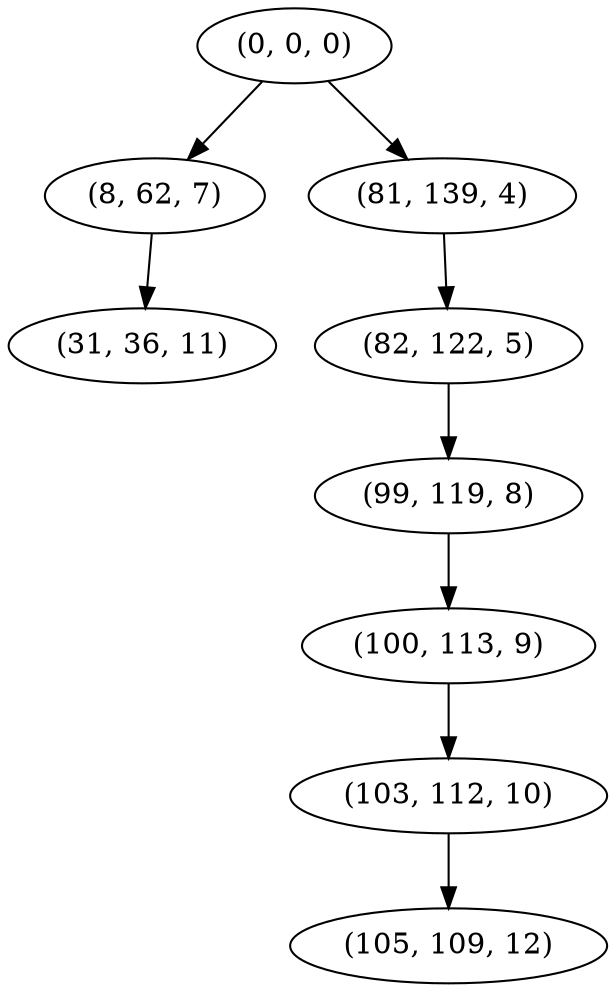 digraph tree {
    "(0, 0, 0)";
    "(8, 62, 7)";
    "(31, 36, 11)";
    "(81, 139, 4)";
    "(82, 122, 5)";
    "(99, 119, 8)";
    "(100, 113, 9)";
    "(103, 112, 10)";
    "(105, 109, 12)";
    "(0, 0, 0)" -> "(8, 62, 7)";
    "(0, 0, 0)" -> "(81, 139, 4)";
    "(8, 62, 7)" -> "(31, 36, 11)";
    "(81, 139, 4)" -> "(82, 122, 5)";
    "(82, 122, 5)" -> "(99, 119, 8)";
    "(99, 119, 8)" -> "(100, 113, 9)";
    "(100, 113, 9)" -> "(103, 112, 10)";
    "(103, 112, 10)" -> "(105, 109, 12)";
}
